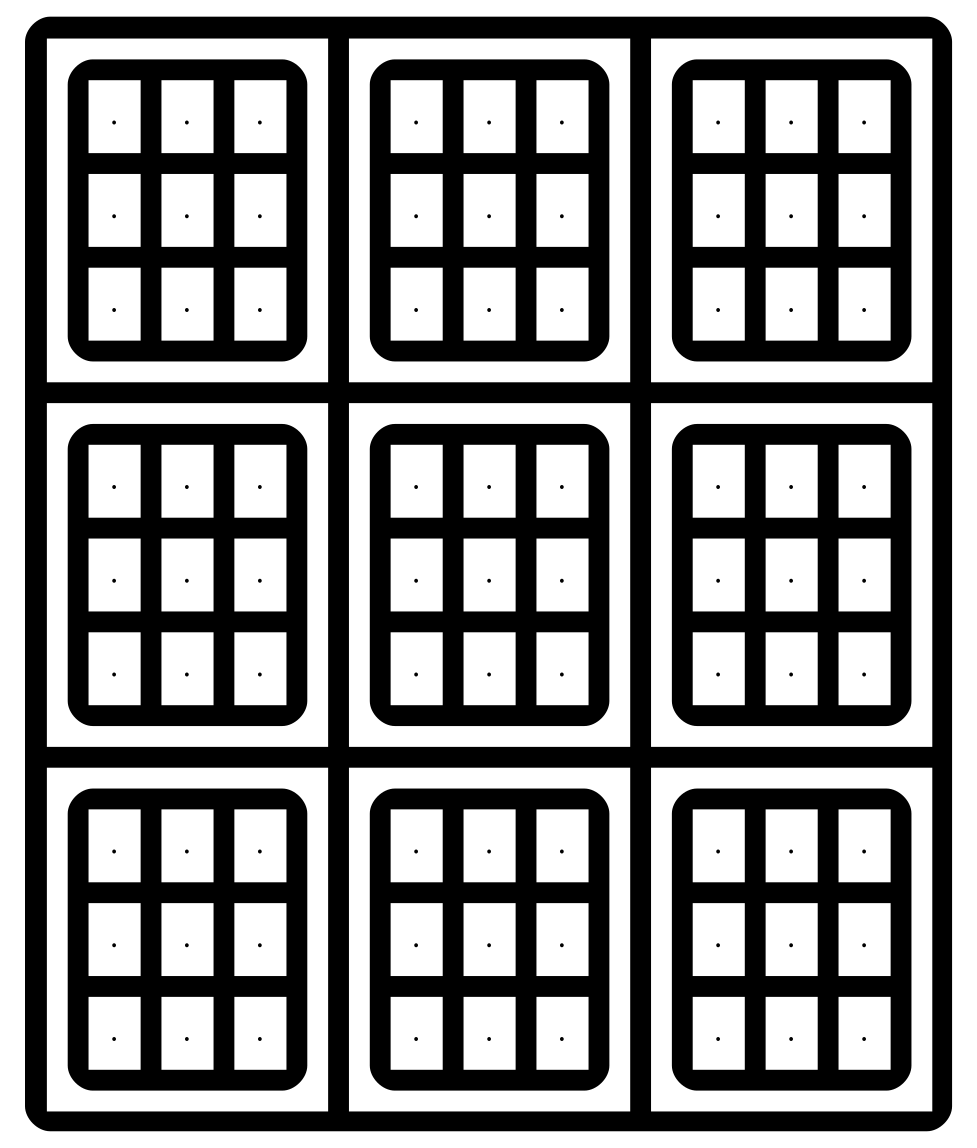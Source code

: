 digraph  {
	a0 [shape=none label=<<TABLE border="0" cellspacing="10" cellpadding="10" style="rounded" bgcolor="black">
	<TR>
	<TD bgcolor="white">
		<TABLE border="0" cellspacing="10" cellpadding="10" style="rounded" bgcolor="black">
			<TR>
			<TD bgcolor="white">.</TD>
			<TD bgcolor="white">.</TD>
			<TD bgcolor="white">.</TD>
			</TR>
			<TR>
			<TD bgcolor="white">.</TD>
			<TD bgcolor="white">.</TD>
			<TD bgcolor="white">.</TD>
			</TR>
			<TR>
			<TD bgcolor="white">.</TD>
			<TD bgcolor="white">.</TD>
			<TD bgcolor="white">.</TD>
			</TR>
		</TABLE>
	</TD>

	<TD bgcolor="white">
		<TABLE border="0" cellspacing="10" cellpadding="10" style="rounded" bgcolor="black">
			<TR>
			<TD bgcolor="white">.</TD>
			<TD bgcolor="white">.</TD>
			<TD bgcolor="white">.</TD>
			</TR>
			<TR>
			<TD bgcolor="white">.</TD>
			<TD bgcolor="white">.</TD>
			<TD bgcolor="white">.</TD>
			</TR>
			<TR>
			<TD bgcolor="white">.</TD>
			<TD bgcolor="white">.</TD>
			<TD bgcolor="white">.</TD>
			</TR>
		</TABLE>
	</TD>

	<TD bgcolor="white">
		<TABLE border="0" cellspacing="10" cellpadding="10" style="rounded" bgcolor="black">
			<TR>
			<TD bgcolor="white">.</TD>
			<TD bgcolor="white">.</TD>
			<TD bgcolor="white">.</TD>
			</TR>
			<TR>
			<TD bgcolor="white">.</TD>
			<TD bgcolor="white">.</TD>
			<TD bgcolor="white">.</TD>
			</TR>
			<TR>
			<TD bgcolor="white">.</TD>
			<TD bgcolor="white">.</TD>
			<TD bgcolor="white">.</TD>
			</TR>
		</TABLE>
	</TD>

	</TR>
	<TR>
	<TD bgcolor="white">
		<TABLE border="0" cellspacing="10" cellpadding="10" style="rounded" bgcolor="black">
			<TR>
			<TD bgcolor="white">.</TD>
			<TD bgcolor="white">.</TD>
			<TD bgcolor="white">.</TD>
			</TR>
			<TR>
			<TD bgcolor="white">.</TD>
			<TD bgcolor="white">.</TD>
			<TD bgcolor="white">.</TD>
			</TR>
			<TR>
			<TD bgcolor="white">.</TD>
			<TD bgcolor="white">.</TD>
			<TD bgcolor="white">.</TD>
			</TR>
		</TABLE>
	</TD>

	<TD bgcolor="white">
		<TABLE border="0" cellspacing="10" cellpadding="10" style="rounded" bgcolor="black">
			<TR>
			<TD bgcolor="white">.</TD>
			<TD bgcolor="white">.</TD>
			<TD bgcolor="white">.</TD>
			</TR>
			<TR>
			<TD bgcolor="white">.</TD>
			<TD bgcolor="white">.</TD>
			<TD bgcolor="white">.</TD>
			</TR>
			<TR>
			<TD bgcolor="white">.</TD>
			<TD bgcolor="white">.</TD>
			<TD bgcolor="white">.</TD>
			</TR>
		</TABLE>
	</TD>

	<TD bgcolor="white">
		<TABLE border="0" cellspacing="10" cellpadding="10" style="rounded" bgcolor="black">
			<TR>
			<TD bgcolor="white">.</TD>
			<TD bgcolor="white">.</TD>
			<TD bgcolor="white">.</TD>
			</TR>
			<TR>
			<TD bgcolor="white">.</TD>
			<TD bgcolor="white">.</TD>
			<TD bgcolor="white">.</TD>
			</TR>
			<TR>
			<TD bgcolor="white">.</TD>
			<TD bgcolor="white">.</TD>
			<TD bgcolor="white">.</TD>
			</TR>
		</TABLE>
	</TD>

	</TR>
	<TR>
	<TD bgcolor="white">
		<TABLE border="0" cellspacing="10" cellpadding="10" style="rounded" bgcolor="black">
			<TR>
			<TD bgcolor="white">.</TD>
			<TD bgcolor="white">.</TD>
			<TD bgcolor="white">.</TD>
			</TR>
			<TR>
			<TD bgcolor="white">.</TD>
			<TD bgcolor="white">.</TD>
			<TD bgcolor="white">.</TD>
			</TR>
			<TR>
			<TD bgcolor="white">.</TD>
			<TD bgcolor="white">.</TD>
			<TD bgcolor="white">.</TD>
			</TR>
		</TABLE>
	</TD>

	<TD bgcolor="white">
		<TABLE border="0" cellspacing="10" cellpadding="10" style="rounded" bgcolor="black">
			<TR>
			<TD bgcolor="white">.</TD>
			<TD bgcolor="white">.</TD>
			<TD bgcolor="white">.</TD>
			</TR>
			<TR>
			<TD bgcolor="white">.</TD>
			<TD bgcolor="white">.</TD>
			<TD bgcolor="white">.</TD>
			</TR>
			<TR>
			<TD bgcolor="white">.</TD>
			<TD bgcolor="white">.</TD>
			<TD bgcolor="white">.</TD>
			</TR>
		</TABLE>
	</TD>

	<TD bgcolor="white">
		<TABLE border="0" cellspacing="10" cellpadding="10" style="rounded" bgcolor="black">
			<TR>
			<TD bgcolor="white">.</TD>
			<TD bgcolor="white">.</TD>
			<TD bgcolor="white">.</TD>
			</TR>
			<TR>
			<TD bgcolor="white">.</TD>
			<TD bgcolor="white">.</TD>
			<TD bgcolor="white">.</TD>
			</TR>
			<TR>
			<TD bgcolor="white">.</TD>
			<TD bgcolor="white">.</TD>
			<TD bgcolor="white">.</TD>
			</TR>
		</TABLE>
	</TD>

	</TR>
	</TABLE>
	>];
}
